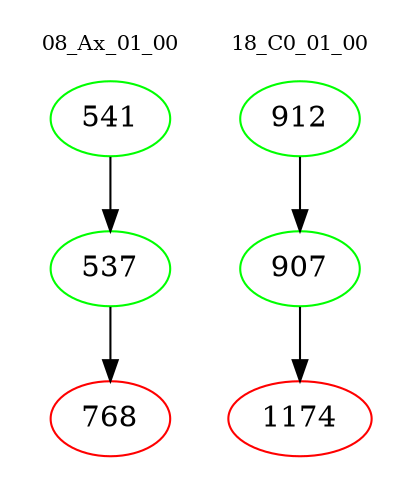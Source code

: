 digraph{
subgraph cluster_0 {
color = white
label = "08_Ax_01_00";
fontsize=10;
T0_541 [label="541", color="green"]
T0_541 -> T0_537 [color="black"]
T0_537 [label="537", color="green"]
T0_537 -> T0_768 [color="black"]
T0_768 [label="768", color="red"]
}
subgraph cluster_1 {
color = white
label = "18_C0_01_00";
fontsize=10;
T1_912 [label="912", color="green"]
T1_912 -> T1_907 [color="black"]
T1_907 [label="907", color="green"]
T1_907 -> T1_1174 [color="black"]
T1_1174 [label="1174", color="red"]
}
}
